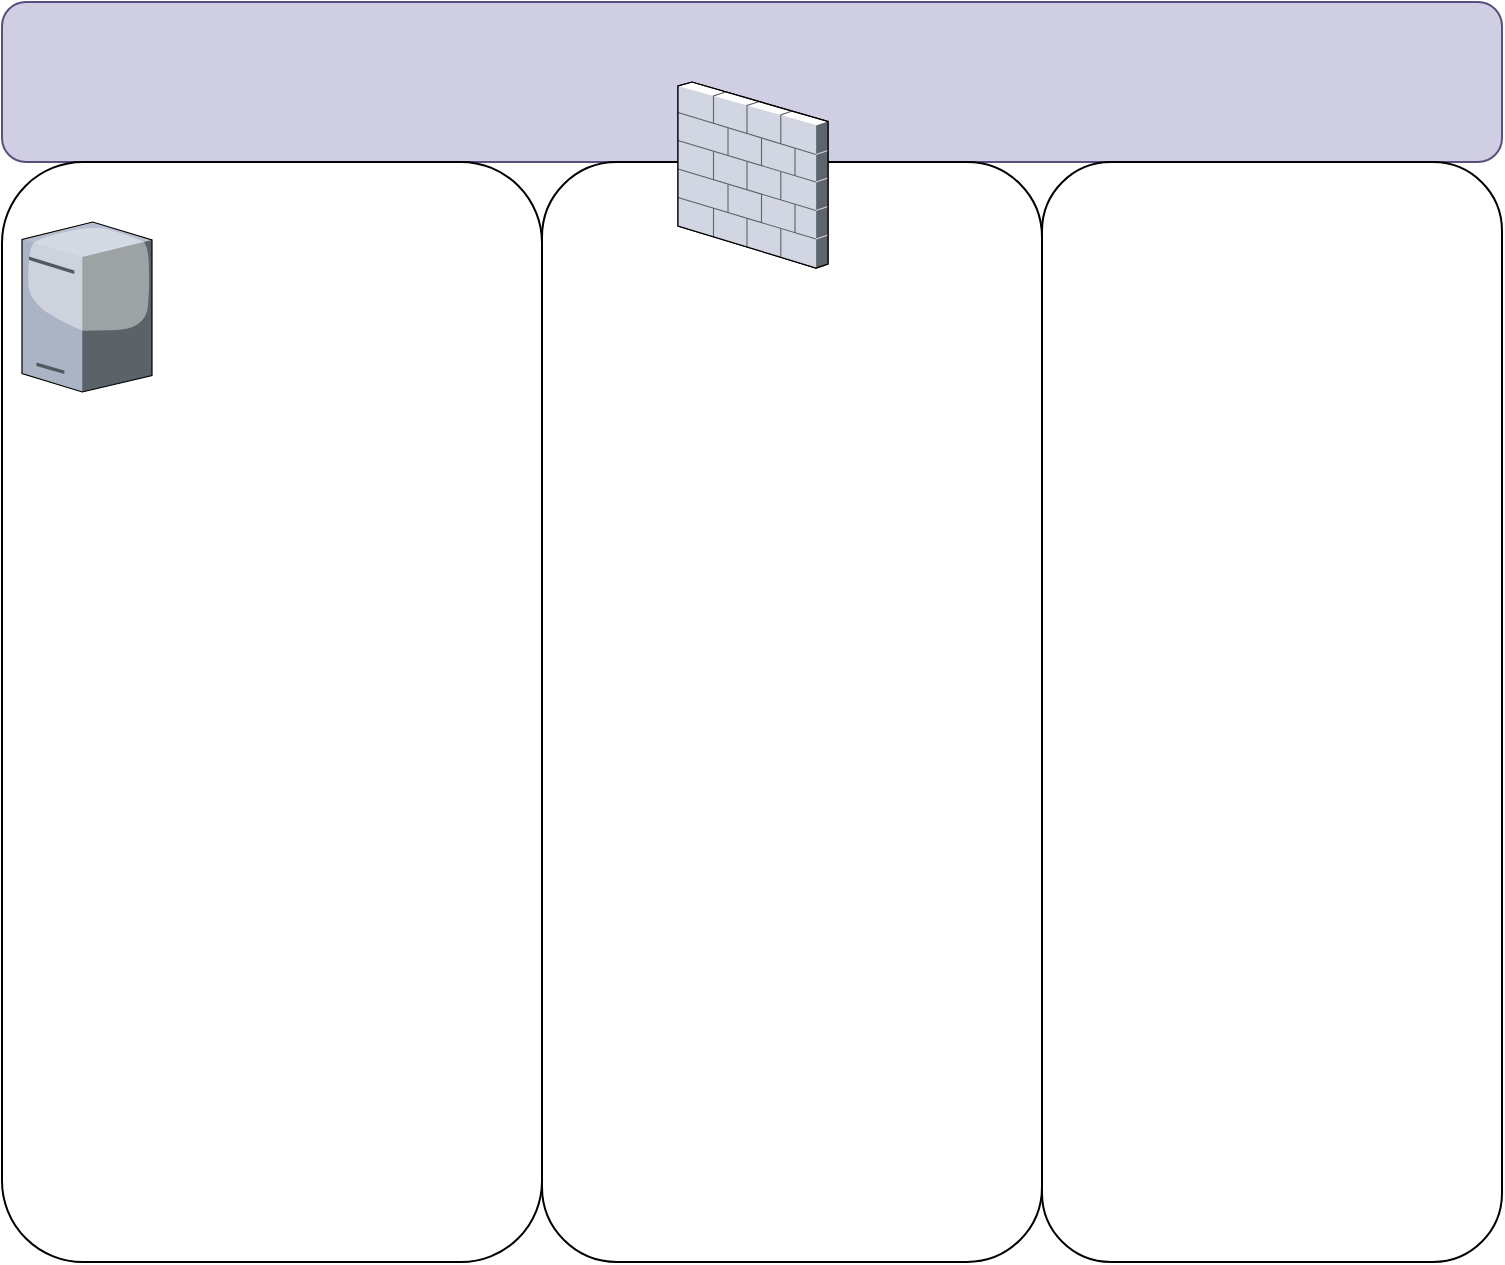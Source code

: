 <mxfile>
    <diagram id="_uUbQXqJHzABnAICt1yo" name="Page-1">
        <mxGraphModel dx="1123" dy="800" grid="1" gridSize="10" guides="1" tooltips="1" connect="1" arrows="1" fold="1" page="1" pageScale="1" pageWidth="850" pageHeight="1100" math="0" shadow="0">
            <root>
                <mxCell id="0"/>
                <mxCell id="1" parent="0"/>
                <mxCell id="2" value="" style="rounded=1;whiteSpace=wrap;html=1;fillColor=#d0cee2;strokeColor=#56517e;" vertex="1" parent="1">
                    <mxGeometry x="50" y="60" width="750" height="80" as="geometry"/>
                </mxCell>
                <mxCell id="4" value="" style="rounded=1;whiteSpace=wrap;html=1;" vertex="1" parent="1">
                    <mxGeometry x="50" y="140" width="270" height="550" as="geometry"/>
                </mxCell>
                <mxCell id="5" value="" style="rounded=1;whiteSpace=wrap;html=1;" vertex="1" parent="1">
                    <mxGeometry x="320" y="140" width="250" height="550" as="geometry"/>
                </mxCell>
                <mxCell id="6" value="" style="rounded=1;whiteSpace=wrap;html=1;" vertex="1" parent="1">
                    <mxGeometry x="570" y="140" width="230" height="550" as="geometry"/>
                </mxCell>
                <mxCell id="3" value="" style="verticalLabelPosition=bottom;aspect=fixed;html=1;verticalAlign=top;strokeColor=none;align=center;outlineConnect=0;shape=mxgraph.citrix.firewall;" vertex="1" parent="1">
                    <mxGeometry x="388" y="100" width="75" height="93" as="geometry"/>
                </mxCell>
                <mxCell id="7" value="" style="verticalLabelPosition=bottom;aspect=fixed;html=1;verticalAlign=top;strokeColor=none;align=center;outlineConnect=0;shape=mxgraph.citrix.tower_server;" vertex="1" parent="1">
                    <mxGeometry x="60" y="170" width="65" height="85" as="geometry"/>
                </mxCell>
            </root>
        </mxGraphModel>
    </diagram>
</mxfile>